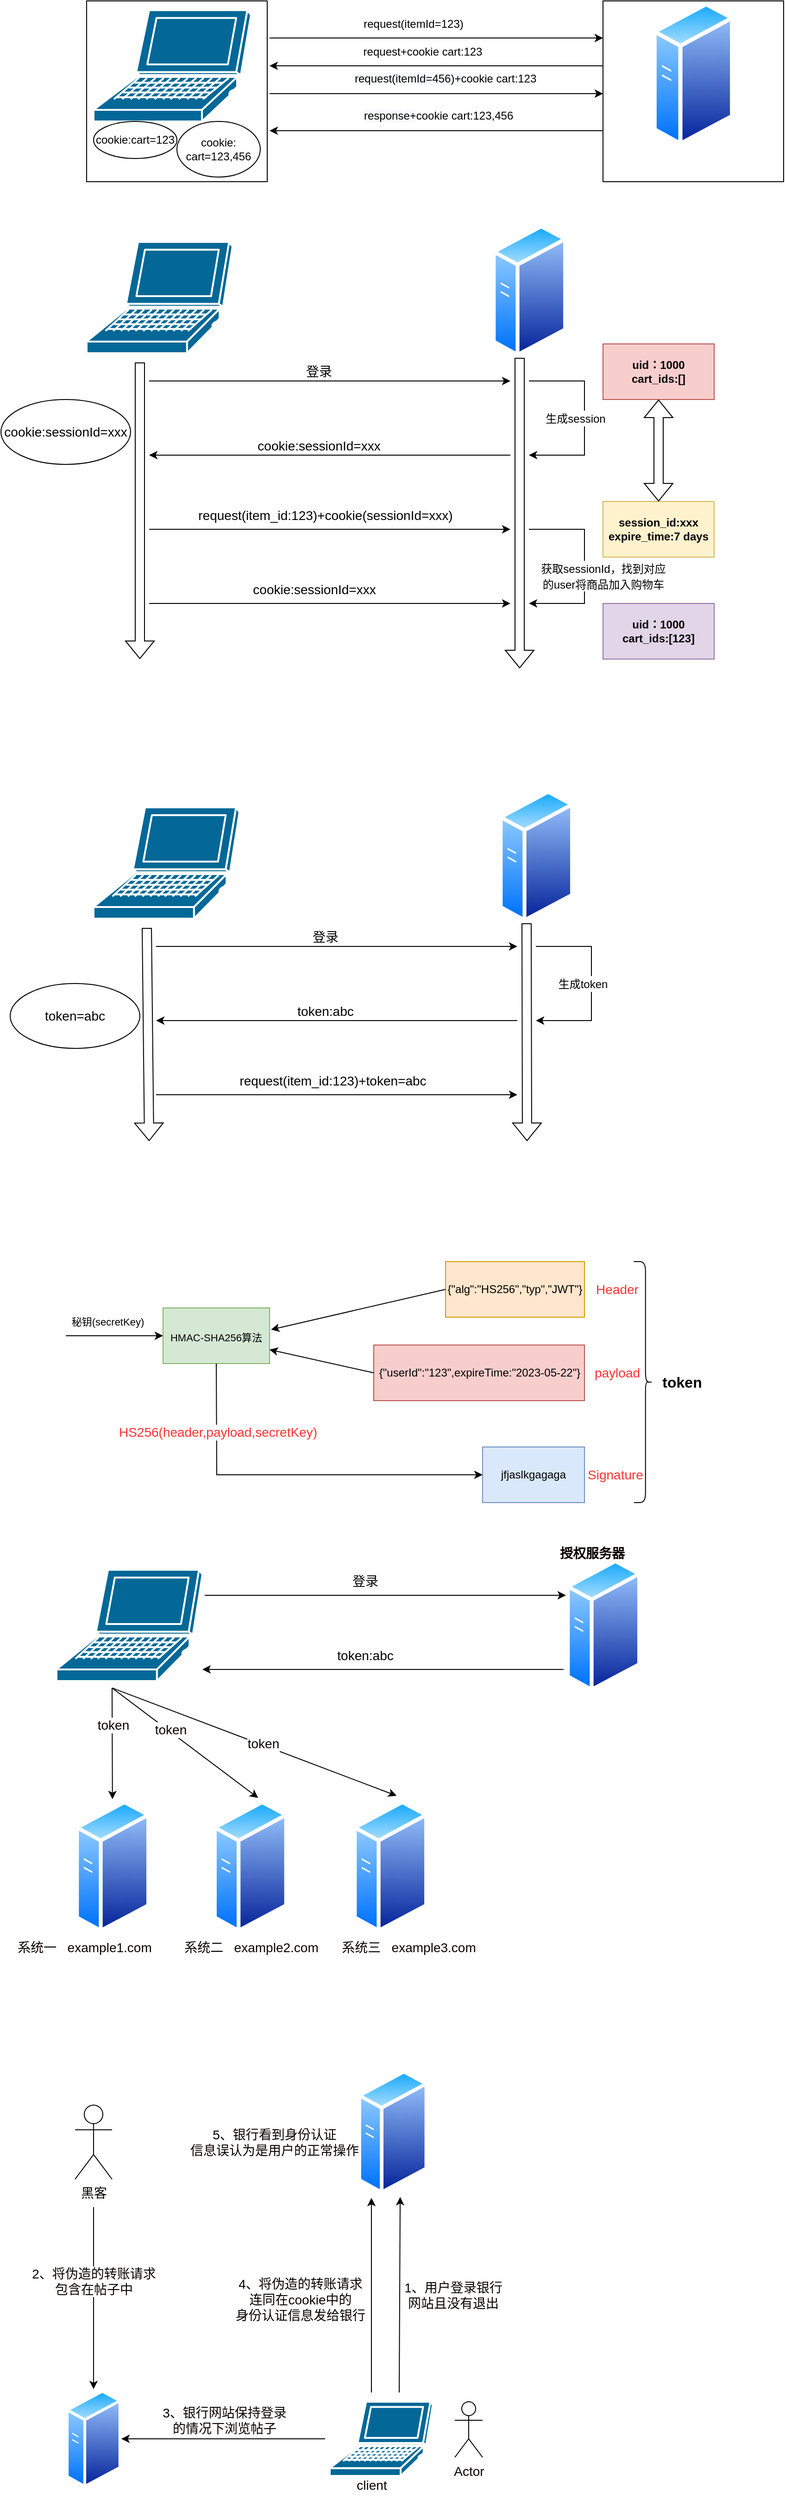 <mxfile version="20.8.3" type="github">
  <diagram id="AxvfqQBkXuLkjV5kiNy3" name="第 1 页">
    <mxGraphModel dx="1004" dy="581" grid="1" gridSize="10" guides="1" tooltips="1" connect="1" arrows="1" fold="1" page="1" pageScale="1" pageWidth="3300" pageHeight="4681" math="0" shadow="0">
      <root>
        <mxCell id="0" />
        <mxCell id="1" parent="0" />
        <mxCell id="vI8mjSYlIr3I6FUI2Gwt-2" value="" style="whiteSpace=wrap;html=1;aspect=fixed;" parent="1" vertex="1">
          <mxGeometry x="1300" y="110" width="195" height="195" as="geometry" />
        </mxCell>
        <mxCell id="vI8mjSYlIr3I6FUI2Gwt-1" value="" style="whiteSpace=wrap;html=1;aspect=fixed;" parent="1" vertex="1">
          <mxGeometry x="742.5" y="110" width="195" height="195" as="geometry" />
        </mxCell>
        <mxCell id="3f_2mbdI85duninYhN_O-1" value="" style="shape=mxgraph.cisco.computers_and_peripherals.laptop;sketch=0;html=1;pointerEvents=1;dashed=0;fillColor=#036897;strokeColor=#ffffff;strokeWidth=2;verticalLabelPosition=bottom;verticalAlign=top;align=center;outlineConnect=0;" parent="1" vertex="1">
          <mxGeometry x="750" y="120" width="170" height="120" as="geometry" />
        </mxCell>
        <mxCell id="3f_2mbdI85duninYhN_O-2" value="" style="aspect=fixed;perimeter=ellipsePerimeter;html=1;align=center;shadow=0;dashed=0;spacingTop=3;image;image=img/lib/active_directory/generic_server.svg;" parent="1" vertex="1">
          <mxGeometry x="1353.4" y="110" width="88.2" height="157.5" as="geometry" />
        </mxCell>
        <mxCell id="3f_2mbdI85duninYhN_O-3" value="" style="endArrow=classic;html=1;rounded=0;" parent="1" edge="1">
          <mxGeometry relative="1" as="geometry">
            <mxPoint x="940" y="150" as="sourcePoint" />
            <mxPoint x="1300" y="150" as="targetPoint" />
          </mxGeometry>
        </mxCell>
        <mxCell id="3f_2mbdI85duninYhN_O-4" value="" style="endArrow=classic;html=1;rounded=0;" parent="1" edge="1">
          <mxGeometry relative="1" as="geometry">
            <mxPoint x="1300" y="180" as="sourcePoint" />
            <mxPoint x="940" y="180" as="targetPoint" />
          </mxGeometry>
        </mxCell>
        <mxCell id="3f_2mbdI85duninYhN_O-5" value="" style="endArrow=classic;html=1;rounded=0;" parent="1" edge="1">
          <mxGeometry relative="1" as="geometry">
            <mxPoint x="940" y="210" as="sourcePoint" />
            <mxPoint x="1300" y="210" as="targetPoint" />
          </mxGeometry>
        </mxCell>
        <mxCell id="3f_2mbdI85duninYhN_O-6" value="" style="endArrow=classic;html=1;rounded=0;exitX=0;exitY=0.718;exitDx=0;exitDy=0;exitPerimeter=0;" parent="1" source="vI8mjSYlIr3I6FUI2Gwt-2" edge="1">
          <mxGeometry relative="1" as="geometry">
            <mxPoint x="1300" y="260" as="sourcePoint" />
            <mxPoint x="940" y="250" as="targetPoint" />
          </mxGeometry>
        </mxCell>
        <mxCell id="3f_2mbdI85duninYhN_O-7" value="request(itemId=123)" style="text;html=1;align=center;verticalAlign=middle;resizable=0;points=[];autosize=1;strokeColor=none;fillColor=none;" parent="1" vertex="1">
          <mxGeometry x="1030" y="120" width="130" height="30" as="geometry" />
        </mxCell>
        <mxCell id="3f_2mbdI85duninYhN_O-8" value="request+cookie cart:123" style="text;html=1;align=center;verticalAlign=middle;resizable=0;points=[];autosize=1;strokeColor=none;fillColor=none;" parent="1" vertex="1">
          <mxGeometry x="1030" y="150" width="150" height="30" as="geometry" />
        </mxCell>
        <mxCell id="3f_2mbdI85duninYhN_O-9" value="&lt;span style=&quot;color: rgb(0, 0, 0); font-family: Helvetica; font-size: 12px; font-style: normal; font-variant-ligatures: normal; font-variant-caps: normal; font-weight: 400; letter-spacing: normal; orphans: 2; text-align: center; text-indent: 0px; text-transform: none; widows: 2; word-spacing: 0px; -webkit-text-stroke-width: 0px; background-color: rgb(248, 249, 250); text-decoration-thickness: initial; text-decoration-style: initial; text-decoration-color: initial; float: none; display: inline !important;&quot;&gt;request(itemId=456)+&lt;/span&gt;&lt;span style=&quot;text-align: center;&quot;&gt;cookie cart:123&lt;/span&gt;" style="text;whiteSpace=wrap;html=1;" parent="1" vertex="1">
          <mxGeometry x="1030" y="180" width="230" height="40" as="geometry" />
        </mxCell>
        <mxCell id="3f_2mbdI85duninYhN_O-10" value="&lt;span style=&quot;color: rgb(0, 0, 0); font-family: Helvetica; font-size: 12px; font-style: normal; font-variant-ligatures: normal; font-variant-caps: normal; font-weight: 400; letter-spacing: normal; orphans: 2; text-align: center; text-indent: 0px; text-transform: none; widows: 2; word-spacing: 0px; -webkit-text-stroke-width: 0px; background-color: rgb(248, 249, 250); text-decoration-thickness: initial; text-decoration-style: initial; text-decoration-color: initial; float: none; display: inline !important;&quot;&gt;response+&lt;/span&gt;&lt;span style=&quot;text-align: center;&quot;&gt;cookie cart:123,456&lt;/span&gt;" style="text;whiteSpace=wrap;html=1;" parent="1" vertex="1">
          <mxGeometry x="1040" y="220" width="230" height="40" as="geometry" />
        </mxCell>
        <mxCell id="vI8mjSYlIr3I6FUI2Gwt-3" value="cookie:cart=123" style="ellipse;whiteSpace=wrap;html=1;" parent="1" vertex="1">
          <mxGeometry x="750" y="240" width="90" height="40" as="geometry" />
        </mxCell>
        <mxCell id="vI8mjSYlIr3I6FUI2Gwt-4" value="cookie:&lt;br&gt;cart=123,456" style="ellipse;whiteSpace=wrap;html=1;" parent="1" vertex="1">
          <mxGeometry x="840" y="240" width="90" height="60" as="geometry" />
        </mxCell>
        <mxCell id="vI8mjSYlIr3I6FUI2Gwt-5" value="" style="shape=mxgraph.cisco.computers_and_peripherals.laptop;sketch=0;html=1;pointerEvents=1;dashed=0;fillColor=#036897;strokeColor=#ffffff;strokeWidth=2;verticalLabelPosition=bottom;verticalAlign=top;align=center;outlineConnect=0;" parent="1" vertex="1">
          <mxGeometry x="742.5" y="370" width="157.5" height="120" as="geometry" />
        </mxCell>
        <mxCell id="vI8mjSYlIr3I6FUI2Gwt-8" value="" style="aspect=fixed;perimeter=ellipsePerimeter;html=1;align=center;shadow=0;dashed=0;spacingTop=3;image;image=img/lib/active_directory/generic_server.svg;" parent="1" vertex="1">
          <mxGeometry x="1180" y="350" width="81.2" height="145" as="geometry" />
        </mxCell>
        <mxCell id="vI8mjSYlIr3I6FUI2Gwt-9" value="" style="shape=flexArrow;endArrow=classic;html=1;rounded=0;" parent="1" edge="1">
          <mxGeometry width="50" height="50" relative="1" as="geometry">
            <mxPoint x="800" y="500" as="sourcePoint" />
            <mxPoint x="800" y="820" as="targetPoint" />
          </mxGeometry>
        </mxCell>
        <mxCell id="vI8mjSYlIr3I6FUI2Gwt-10" value="" style="shape=flexArrow;endArrow=classic;html=1;rounded=0;" parent="1" edge="1">
          <mxGeometry width="50" height="50" relative="1" as="geometry">
            <mxPoint x="1210" y="495" as="sourcePoint" />
            <mxPoint x="1210" y="830" as="targetPoint" />
          </mxGeometry>
        </mxCell>
        <mxCell id="vI8mjSYlIr3I6FUI2Gwt-11" value="" style="endArrow=classic;html=1;rounded=0;" parent="1" edge="1">
          <mxGeometry width="50" height="50" relative="1" as="geometry">
            <mxPoint x="810" y="520" as="sourcePoint" />
            <mxPoint x="1200" y="520" as="targetPoint" />
          </mxGeometry>
        </mxCell>
        <mxCell id="vI8mjSYlIr3I6FUI2Gwt-12" value="&lt;font style=&quot;font-size: 14px;&quot;&gt;登录&lt;/font&gt;" style="text;html=1;align=center;verticalAlign=middle;resizable=0;points=[];autosize=1;strokeColor=none;fillColor=none;" parent="1" vertex="1">
          <mxGeometry x="967.5" y="495" width="50" height="30" as="geometry" />
        </mxCell>
        <mxCell id="vI8mjSYlIr3I6FUI2Gwt-13" value="&lt;b&gt;uid：1000&lt;br&gt;cart_ids:[]&lt;/b&gt;" style="rounded=0;whiteSpace=wrap;html=1;fillColor=#f8cecc;strokeColor=#b85450;" parent="1" vertex="1">
          <mxGeometry x="1300" y="480" width="120" height="60" as="geometry" />
        </mxCell>
        <mxCell id="vI8mjSYlIr3I6FUI2Gwt-14" value="&lt;b&gt;session_id:xxx&lt;br&gt;expire_time:7 days&lt;/b&gt;" style="rounded=0;whiteSpace=wrap;html=1;fillColor=#fff2cc;strokeColor=#d6b656;" parent="1" vertex="1">
          <mxGeometry x="1300" y="650" width="120" height="60" as="geometry" />
        </mxCell>
        <mxCell id="vI8mjSYlIr3I6FUI2Gwt-15" value="" style="shape=flexArrow;endArrow=classic;startArrow=classic;html=1;rounded=0;exitX=0.5;exitY=0;exitDx=0;exitDy=0;entryX=0.5;entryY=1;entryDx=0;entryDy=0;" parent="1" source="vI8mjSYlIr3I6FUI2Gwt-14" target="vI8mjSYlIr3I6FUI2Gwt-13" edge="1">
          <mxGeometry width="100" height="100" relative="1" as="geometry">
            <mxPoint x="1320" y="670" as="sourcePoint" />
            <mxPoint x="1360" y="560" as="targetPoint" />
          </mxGeometry>
        </mxCell>
        <mxCell id="vI8mjSYlIr3I6FUI2Gwt-16" value="" style="endArrow=classic;html=1;rounded=0;" parent="1" edge="1">
          <mxGeometry width="50" height="50" relative="1" as="geometry">
            <mxPoint x="1200" y="600" as="sourcePoint" />
            <mxPoint x="810" y="600" as="targetPoint" />
          </mxGeometry>
        </mxCell>
        <mxCell id="vI8mjSYlIr3I6FUI2Gwt-17" value="&lt;font style=&quot;font-size: 14px;&quot;&gt;cookie:sessionId=xxx&lt;/font&gt;" style="text;html=1;align=center;verticalAlign=middle;resizable=0;points=[];autosize=1;strokeColor=none;fillColor=none;" parent="1" vertex="1">
          <mxGeometry x="912.5" y="575" width="160" height="30" as="geometry" />
        </mxCell>
        <mxCell id="vI8mjSYlIr3I6FUI2Gwt-18" value="cookie:sessionId=xxx" style="ellipse;whiteSpace=wrap;html=1;fontSize=14;" parent="1" vertex="1">
          <mxGeometry x="650" y="540" width="140" height="70" as="geometry" />
        </mxCell>
        <mxCell id="vI8mjSYlIr3I6FUI2Gwt-19" value="" style="endArrow=classic;html=1;rounded=0;fontSize=14;" parent="1" edge="1">
          <mxGeometry width="50" height="50" relative="1" as="geometry">
            <mxPoint x="810" y="680" as="sourcePoint" />
            <mxPoint x="1200" y="680" as="targetPoint" />
          </mxGeometry>
        </mxCell>
        <mxCell id="vI8mjSYlIr3I6FUI2Gwt-20" value="request(item_id:123)+cookie(sessionId=xxx)" style="text;html=1;align=center;verticalAlign=middle;resizable=0;points=[];autosize=1;strokeColor=none;fillColor=none;fontSize=14;" parent="1" vertex="1">
          <mxGeometry x="850" y="650" width="300" height="30" as="geometry" />
        </mxCell>
        <mxCell id="vI8mjSYlIr3I6FUI2Gwt-22" value="" style="endArrow=classic;html=1;rounded=0;fontSize=14;" parent="1" edge="1">
          <mxGeometry width="50" height="50" relative="1" as="geometry">
            <mxPoint x="1220" y="520" as="sourcePoint" />
            <mxPoint x="1220" y="600" as="targetPoint" />
            <Array as="points">
              <mxPoint x="1280" y="520" />
              <mxPoint x="1280" y="600" />
            </Array>
          </mxGeometry>
        </mxCell>
        <mxCell id="vI8mjSYlIr3I6FUI2Gwt-23" value="&lt;font style=&quot;font-size: 12px;&quot;&gt;生成session&lt;/font&gt;" style="edgeLabel;html=1;align=center;verticalAlign=middle;resizable=0;points=[];fontSize=14;" parent="vI8mjSYlIr3I6FUI2Gwt-22" vertex="1" connectable="0">
          <mxGeometry x="0.182" y="3" relative="1" as="geometry">
            <mxPoint x="-13" y="-18" as="offset" />
          </mxGeometry>
        </mxCell>
        <mxCell id="vI8mjSYlIr3I6FUI2Gwt-25" value="" style="endArrow=classic;html=1;rounded=0;fontSize=14;" parent="1" edge="1">
          <mxGeometry width="50" height="50" relative="1" as="geometry">
            <mxPoint x="810" y="760" as="sourcePoint" />
            <mxPoint x="1200" y="760" as="targetPoint" />
          </mxGeometry>
        </mxCell>
        <mxCell id="vI8mjSYlIr3I6FUI2Gwt-26" value="cookie:sessionId=xxx" style="text;html=1;align=center;verticalAlign=middle;resizable=0;points=[];autosize=1;strokeColor=none;fillColor=none;fontSize=14;" parent="1" vertex="1">
          <mxGeometry x="907.5" y="730" width="160" height="30" as="geometry" />
        </mxCell>
        <mxCell id="vI8mjSYlIr3I6FUI2Gwt-27" value="" style="endArrow=classic;html=1;rounded=0;fontSize=14;" parent="1" edge="1">
          <mxGeometry width="50" height="50" relative="1" as="geometry">
            <mxPoint x="1220" y="680" as="sourcePoint" />
            <mxPoint x="1220" y="760" as="targetPoint" />
            <Array as="points">
              <mxPoint x="1280" y="680" />
              <mxPoint x="1280" y="760" />
            </Array>
          </mxGeometry>
        </mxCell>
        <mxCell id="vI8mjSYlIr3I6FUI2Gwt-28" value="&lt;font style=&quot;font-size: 12px;&quot;&gt;获取sessionId，找到对应&lt;br&gt;的user将商品加入购物车&lt;/font&gt;" style="edgeLabel;html=1;align=center;verticalAlign=middle;resizable=0;points=[];fontSize=14;" parent="vI8mjSYlIr3I6FUI2Gwt-27" vertex="1" connectable="0">
          <mxGeometry x="0.182" y="3" relative="1" as="geometry">
            <mxPoint x="17" y="-8" as="offset" />
          </mxGeometry>
        </mxCell>
        <mxCell id="vI8mjSYlIr3I6FUI2Gwt-29" value="&lt;b style=&quot;border-color: var(--border-color);&quot;&gt;uid：1000&lt;br style=&quot;border-color: var(--border-color);&quot;&gt;cart_ids:[123]&lt;/b&gt;" style="rounded=0;whiteSpace=wrap;html=1;fillColor=#e1d5e7;strokeColor=#9673a6;" parent="1" vertex="1">
          <mxGeometry x="1300" y="760" width="120" height="60" as="geometry" />
        </mxCell>
        <mxCell id="amYC__0B2uBA5p-aFP90-1" value="" style="shape=mxgraph.cisco.computers_and_peripherals.laptop;sketch=0;html=1;pointerEvents=1;dashed=0;fillColor=#036897;strokeColor=#ffffff;strokeWidth=2;verticalLabelPosition=bottom;verticalAlign=top;align=center;outlineConnect=0;" vertex="1" parent="1">
          <mxGeometry x="750" y="980" width="157.5" height="120" as="geometry" />
        </mxCell>
        <mxCell id="amYC__0B2uBA5p-aFP90-2" value="" style="aspect=fixed;perimeter=ellipsePerimeter;html=1;align=center;shadow=0;dashed=0;spacingTop=3;image;image=img/lib/active_directory/generic_server.svg;" vertex="1" parent="1">
          <mxGeometry x="1187.5" y="960" width="81.2" height="145" as="geometry" />
        </mxCell>
        <mxCell id="amYC__0B2uBA5p-aFP90-3" value="" style="shape=flexArrow;endArrow=classic;html=1;rounded=0;" edge="1" parent="1">
          <mxGeometry width="50" height="50" relative="1" as="geometry">
            <mxPoint x="807.5" y="1110" as="sourcePoint" />
            <mxPoint x="810" y="1340" as="targetPoint" />
          </mxGeometry>
        </mxCell>
        <mxCell id="amYC__0B2uBA5p-aFP90-4" value="" style="shape=flexArrow;endArrow=classic;html=1;rounded=0;" edge="1" parent="1">
          <mxGeometry width="50" height="50" relative="1" as="geometry">
            <mxPoint x="1217.5" y="1105" as="sourcePoint" />
            <mxPoint x="1218" y="1340" as="targetPoint" />
          </mxGeometry>
        </mxCell>
        <mxCell id="amYC__0B2uBA5p-aFP90-5" value="" style="endArrow=classic;html=1;rounded=0;" edge="1" parent="1">
          <mxGeometry width="50" height="50" relative="1" as="geometry">
            <mxPoint x="817.5" y="1130" as="sourcePoint" />
            <mxPoint x="1207.5" y="1130" as="targetPoint" />
          </mxGeometry>
        </mxCell>
        <mxCell id="amYC__0B2uBA5p-aFP90-6" value="&lt;font style=&quot;font-size: 14px;&quot;&gt;登录&lt;/font&gt;" style="text;html=1;align=center;verticalAlign=middle;resizable=0;points=[];autosize=1;strokeColor=none;fillColor=none;" vertex="1" parent="1">
          <mxGeometry x="975" y="1105" width="50" height="30" as="geometry" />
        </mxCell>
        <mxCell id="amYC__0B2uBA5p-aFP90-10" value="" style="endArrow=classic;html=1;rounded=0;" edge="1" parent="1">
          <mxGeometry width="50" height="50" relative="1" as="geometry">
            <mxPoint x="1207.5" y="1210" as="sourcePoint" />
            <mxPoint x="817.5" y="1210" as="targetPoint" />
          </mxGeometry>
        </mxCell>
        <mxCell id="amYC__0B2uBA5p-aFP90-11" value="&lt;font style=&quot;font-size: 14px;&quot;&gt;token:abc&lt;/font&gt;" style="text;html=1;align=center;verticalAlign=middle;resizable=0;points=[];autosize=1;strokeColor=none;fillColor=none;" vertex="1" parent="1">
          <mxGeometry x="960" y="1185" width="80" height="30" as="geometry" />
        </mxCell>
        <mxCell id="amYC__0B2uBA5p-aFP90-12" value="" style="endArrow=classic;html=1;rounded=0;fontSize=14;" edge="1" parent="1">
          <mxGeometry width="50" height="50" relative="1" as="geometry">
            <mxPoint x="817.5" y="1290" as="sourcePoint" />
            <mxPoint x="1207.5" y="1290" as="targetPoint" />
          </mxGeometry>
        </mxCell>
        <mxCell id="amYC__0B2uBA5p-aFP90-13" value="request(item_id:123)+token=abc" style="text;html=1;align=center;verticalAlign=middle;resizable=0;points=[];autosize=1;strokeColor=none;fillColor=none;fontSize=14;" vertex="1" parent="1">
          <mxGeometry x="892.5" y="1260" width="230" height="30" as="geometry" />
        </mxCell>
        <mxCell id="amYC__0B2uBA5p-aFP90-14" value="" style="endArrow=classic;html=1;rounded=0;fontSize=14;" edge="1" parent="1">
          <mxGeometry width="50" height="50" relative="1" as="geometry">
            <mxPoint x="1227.5" y="1130" as="sourcePoint" />
            <mxPoint x="1227.5" y="1210" as="targetPoint" />
            <Array as="points">
              <mxPoint x="1287.5" y="1130" />
              <mxPoint x="1287.5" y="1210" />
            </Array>
          </mxGeometry>
        </mxCell>
        <mxCell id="amYC__0B2uBA5p-aFP90-15" value="&lt;font style=&quot;font-size: 12px;&quot;&gt;生成token&lt;/font&gt;" style="edgeLabel;html=1;align=center;verticalAlign=middle;resizable=0;points=[];fontSize=14;" vertex="1" connectable="0" parent="amYC__0B2uBA5p-aFP90-14">
          <mxGeometry x="0.182" y="3" relative="1" as="geometry">
            <mxPoint x="-13" y="-18" as="offset" />
          </mxGeometry>
        </mxCell>
        <mxCell id="amYC__0B2uBA5p-aFP90-24" value="token=abc" style="ellipse;whiteSpace=wrap;html=1;fontSize=14;" vertex="1" parent="1">
          <mxGeometry x="660" y="1170" width="140" height="70" as="geometry" />
        </mxCell>
        <mxCell id="amYC__0B2uBA5p-aFP90-25" value="{&quot;alg&quot;:&quot;HS256&quot;,&quot;typ&quot;,&quot;JWT&quot;}" style="rounded=0;whiteSpace=wrap;html=1;fillColor=#ffe6cc;strokeColor=#d79b00;" vertex="1" parent="1">
          <mxGeometry x="1130" y="1470" width="150" height="60" as="geometry" />
        </mxCell>
        <mxCell id="amYC__0B2uBA5p-aFP90-26" value="jfjaslkgagaga" style="rounded=0;whiteSpace=wrap;html=1;fillColor=#dae8fc;strokeColor=#6c8ebf;" vertex="1" parent="1">
          <mxGeometry x="1170" y="1670" width="110" height="60" as="geometry" />
        </mxCell>
        <mxCell id="amYC__0B2uBA5p-aFP90-27" value="{&quot;userId&quot;:&quot;123&quot;,expireTime:&quot;2023-05-22&quot;}" style="rounded=0;whiteSpace=wrap;html=1;fillColor=#f8cecc;strokeColor=#b85450;" vertex="1" parent="1">
          <mxGeometry x="1052.5" y="1560" width="227.5" height="60" as="geometry" />
        </mxCell>
        <mxCell id="amYC__0B2uBA5p-aFP90-29" value="" style="shape=curlyBracket;whiteSpace=wrap;html=1;rounded=1;flipH=1;labelPosition=right;verticalLabelPosition=middle;align=left;verticalAlign=middle;size=0.375;" vertex="1" parent="1">
          <mxGeometry x="1333.4" y="1470" width="20" height="260" as="geometry" />
        </mxCell>
        <mxCell id="amYC__0B2uBA5p-aFP90-34" value="&lt;font style=&quot;font-size: 16px;&quot;&gt;&lt;b&gt;token&lt;/b&gt;&lt;/font&gt;" style="text;html=1;align=center;verticalAlign=middle;resizable=0;points=[];autosize=1;strokeColor=none;fillColor=none;" vertex="1" parent="1">
          <mxGeometry x="1350" y="1585" width="70" height="30" as="geometry" />
        </mxCell>
        <mxCell id="amYC__0B2uBA5p-aFP90-35" value="&lt;font style=&quot;font-size: 11px;&quot;&gt;HMAC-SHA256算法&lt;/font&gt;" style="rounded=0;whiteSpace=wrap;html=1;fontSize=16;fillColor=#d5e8d4;strokeColor=#82b366;" vertex="1" parent="1">
          <mxGeometry x="825" y="1520" width="115" height="60" as="geometry" />
        </mxCell>
        <mxCell id="amYC__0B2uBA5p-aFP90-36" value="" style="endArrow=classic;html=1;rounded=0;fontSize=11;exitX=0;exitY=0.5;exitDx=0;exitDy=0;entryX=1.014;entryY=0.39;entryDx=0;entryDy=0;entryPerimeter=0;" edge="1" parent="1" source="amYC__0B2uBA5p-aFP90-25" target="amYC__0B2uBA5p-aFP90-35">
          <mxGeometry width="50" height="50" relative="1" as="geometry">
            <mxPoint x="980" y="1500" as="sourcePoint" />
            <mxPoint x="1030" y="1450" as="targetPoint" />
          </mxGeometry>
        </mxCell>
        <mxCell id="amYC__0B2uBA5p-aFP90-37" value="" style="endArrow=classic;html=1;rounded=0;fontSize=11;exitX=0;exitY=0.5;exitDx=0;exitDy=0;entryX=1;entryY=0.75;entryDx=0;entryDy=0;" edge="1" parent="1" source="amYC__0B2uBA5p-aFP90-27" target="amYC__0B2uBA5p-aFP90-35">
          <mxGeometry width="50" height="50" relative="1" as="geometry">
            <mxPoint x="950" y="1630" as="sourcePoint" />
            <mxPoint x="940" y="1550" as="targetPoint" />
          </mxGeometry>
        </mxCell>
        <mxCell id="amYC__0B2uBA5p-aFP90-38" value="" style="endArrow=classic;html=1;rounded=0;fontSize=11;entryX=0;entryY=0.5;entryDx=0;entryDy=0;" edge="1" parent="1" target="amYC__0B2uBA5p-aFP90-35">
          <mxGeometry width="50" height="50" relative="1" as="geometry">
            <mxPoint x="720" y="1550" as="sourcePoint" />
            <mxPoint x="770" y="1540" as="targetPoint" />
          </mxGeometry>
        </mxCell>
        <mxCell id="amYC__0B2uBA5p-aFP90-39" value="秘钥(secretKey)" style="text;html=1;align=center;verticalAlign=middle;resizable=0;points=[];autosize=1;strokeColor=none;fillColor=none;fontSize=11;" vertex="1" parent="1">
          <mxGeometry x="710" y="1520" width="110" height="30" as="geometry" />
        </mxCell>
        <mxCell id="amYC__0B2uBA5p-aFP90-40" value="" style="endArrow=classic;html=1;rounded=0;fontSize=11;exitX=0.5;exitY=1;exitDx=0;exitDy=0;entryX=0;entryY=0.5;entryDx=0;entryDy=0;" edge="1" parent="1" source="amYC__0B2uBA5p-aFP90-35" target="amYC__0B2uBA5p-aFP90-26">
          <mxGeometry width="50" height="50" relative="1" as="geometry">
            <mxPoint x="910" y="1680" as="sourcePoint" />
            <mxPoint x="960" y="1630" as="targetPoint" />
            <Array as="points">
              <mxPoint x="883" y="1700" />
            </Array>
          </mxGeometry>
        </mxCell>
        <mxCell id="amYC__0B2uBA5p-aFP90-41" value="&lt;font color=&quot;#ff3333&quot; style=&quot;font-size: 14px;&quot;&gt;HS256(header,payload,secretKey)&lt;/font&gt;" style="edgeLabel;html=1;align=center;verticalAlign=middle;resizable=0;points=[];fontSize=11;" vertex="1" connectable="0" parent="amYC__0B2uBA5p-aFP90-40">
          <mxGeometry x="-0.636" y="1" relative="1" as="geometry">
            <mxPoint as="offset" />
          </mxGeometry>
        </mxCell>
        <mxCell id="amYC__0B2uBA5p-aFP90-42" value="Header" style="text;html=1;align=center;verticalAlign=middle;resizable=0;points=[];autosize=1;strokeColor=none;fillColor=none;fontSize=14;fontColor=#FF3333;" vertex="1" parent="1">
          <mxGeometry x="1280" y="1485" width="70" height="30" as="geometry" />
        </mxCell>
        <mxCell id="amYC__0B2uBA5p-aFP90-43" value="payload" style="text;html=1;align=center;verticalAlign=middle;resizable=0;points=[];autosize=1;strokeColor=none;fillColor=none;fontSize=14;fontColor=#FF3333;" vertex="1" parent="1">
          <mxGeometry x="1280" y="1575" width="70" height="30" as="geometry" />
        </mxCell>
        <mxCell id="amYC__0B2uBA5p-aFP90-44" value="Signature" style="text;html=1;align=center;verticalAlign=middle;resizable=0;points=[];autosize=1;strokeColor=none;fillColor=none;fontSize=14;fontColor=#FF3333;" vertex="1" parent="1">
          <mxGeometry x="1273.4" y="1685" width="80" height="30" as="geometry" />
        </mxCell>
        <mxCell id="amYC__0B2uBA5p-aFP90-45" value="" style="shape=mxgraph.cisco.computers_and_peripherals.laptop;sketch=0;html=1;pointerEvents=1;dashed=0;fillColor=#036897;strokeColor=#ffffff;strokeWidth=2;verticalLabelPosition=bottom;verticalAlign=top;align=center;outlineConnect=0;" vertex="1" parent="1">
          <mxGeometry x="710" y="1802.5" width="157.5" height="120" as="geometry" />
        </mxCell>
        <mxCell id="amYC__0B2uBA5p-aFP90-46" value="" style="aspect=fixed;perimeter=ellipsePerimeter;html=1;align=center;shadow=0;dashed=0;spacingTop=3;image;image=img/lib/active_directory/generic_server.svg;" vertex="1" parent="1">
          <mxGeometry x="1260" y="1790" width="81.2" height="145" as="geometry" />
        </mxCell>
        <mxCell id="amYC__0B2uBA5p-aFP90-49" value="" style="endArrow=classic;html=1;rounded=0;" edge="1" parent="1">
          <mxGeometry width="50" height="50" relative="1" as="geometry">
            <mxPoint x="870" y="1830" as="sourcePoint" />
            <mxPoint x="1260" y="1830" as="targetPoint" />
          </mxGeometry>
        </mxCell>
        <mxCell id="amYC__0B2uBA5p-aFP90-50" value="&lt;font style=&quot;font-size: 14px;&quot;&gt;登录&lt;/font&gt;" style="text;html=1;align=center;verticalAlign=middle;resizable=0;points=[];autosize=1;strokeColor=none;fillColor=none;" vertex="1" parent="1">
          <mxGeometry x="1017.5" y="1800" width="50" height="30" as="geometry" />
        </mxCell>
        <mxCell id="amYC__0B2uBA5p-aFP90-51" value="" style="endArrow=classic;html=1;rounded=0;" edge="1" parent="1">
          <mxGeometry width="50" height="50" relative="1" as="geometry">
            <mxPoint x="1257.5" y="1910" as="sourcePoint" />
            <mxPoint x="867.5" y="1910" as="targetPoint" />
          </mxGeometry>
        </mxCell>
        <mxCell id="amYC__0B2uBA5p-aFP90-52" value="&lt;font style=&quot;font-size: 14px;&quot;&gt;token:abc&lt;/font&gt;" style="text;html=1;align=center;verticalAlign=middle;resizable=0;points=[];autosize=1;strokeColor=none;fillColor=none;" vertex="1" parent="1">
          <mxGeometry x="1002.5" y="1880" width="80" height="30" as="geometry" />
        </mxCell>
        <mxCell id="amYC__0B2uBA5p-aFP90-53" value="" style="endArrow=classic;html=1;rounded=0;fontSize=14;exitX=0.381;exitY=1.063;exitDx=0;exitDy=0;exitPerimeter=0;" edge="1" parent="1" source="amYC__0B2uBA5p-aFP90-45" target="amYC__0B2uBA5p-aFP90-61">
          <mxGeometry width="50" height="50" relative="1" as="geometry">
            <mxPoint x="820" y="1950" as="sourcePoint" />
            <mxPoint x="1234" y="2120" as="targetPoint" />
          </mxGeometry>
        </mxCell>
        <mxCell id="amYC__0B2uBA5p-aFP90-64" value="token" style="edgeLabel;html=1;align=center;verticalAlign=middle;resizable=0;points=[];fontSize=14;fontColor=#0a0000;" vertex="1" connectable="0" parent="amYC__0B2uBA5p-aFP90-53">
          <mxGeometry x="-0.334" y="1" relative="1" as="geometry">
            <mxPoint as="offset" />
          </mxGeometry>
        </mxCell>
        <mxCell id="amYC__0B2uBA5p-aFP90-58" value="&lt;font color=&quot;#0a0000&quot;&gt;&lt;b&gt;授权服务器&lt;/b&gt;&lt;/font&gt;" style="text;html=1;align=center;verticalAlign=middle;resizable=0;points=[];autosize=1;strokeColor=none;fillColor=none;fontSize=14;fontColor=#FF3333;" vertex="1" parent="1">
          <mxGeometry x="1243.4" y="1770" width="90" height="30" as="geometry" />
        </mxCell>
        <mxCell id="amYC__0B2uBA5p-aFP90-59" value="" style="aspect=fixed;perimeter=ellipsePerimeter;html=1;align=center;shadow=0;dashed=0;spacingTop=3;image;image=img/lib/active_directory/generic_server.svg;" vertex="1" parent="1">
          <mxGeometry x="1030.0" y="2050" width="81.2" height="145" as="geometry" />
        </mxCell>
        <mxCell id="amYC__0B2uBA5p-aFP90-60" value="" style="aspect=fixed;perimeter=ellipsePerimeter;html=1;align=center;shadow=0;dashed=0;spacingTop=3;image;image=img/lib/active_directory/generic_server.svg;" vertex="1" parent="1">
          <mxGeometry x="878.8" y="2050" width="81.2" height="145" as="geometry" />
        </mxCell>
        <mxCell id="amYC__0B2uBA5p-aFP90-61" value="" style="aspect=fixed;perimeter=ellipsePerimeter;html=1;align=center;shadow=0;dashed=0;spacingTop=3;image;image=img/lib/active_directory/generic_server.svg;" vertex="1" parent="1">
          <mxGeometry x="730" y="2050" width="81.2" height="145" as="geometry" />
        </mxCell>
        <mxCell id="amYC__0B2uBA5p-aFP90-62" value="" style="endArrow=classic;html=1;rounded=0;fontSize=14;entryX=0.602;entryY=-0.01;entryDx=0;entryDy=0;entryPerimeter=0;" edge="1" parent="1" target="amYC__0B2uBA5p-aFP90-60">
          <mxGeometry width="50" height="50" relative="1" as="geometry">
            <mxPoint x="770" y="1930" as="sourcePoint" />
            <mxPoint x="780.6" y="2060" as="targetPoint" />
          </mxGeometry>
        </mxCell>
        <mxCell id="amYC__0B2uBA5p-aFP90-65" value="token" style="edgeLabel;html=1;align=center;verticalAlign=middle;resizable=0;points=[];fontSize=14;fontColor=#0a0000;" vertex="1" connectable="0" parent="amYC__0B2uBA5p-aFP90-62">
          <mxGeometry x="-0.219" y="2" relative="1" as="geometry">
            <mxPoint as="offset" />
          </mxGeometry>
        </mxCell>
        <mxCell id="amYC__0B2uBA5p-aFP90-63" value="" style="endArrow=classic;html=1;rounded=0;fontSize=14;entryX=0.581;entryY=-0.026;entryDx=0;entryDy=0;entryPerimeter=0;" edge="1" parent="1" target="amYC__0B2uBA5p-aFP90-59">
          <mxGeometry width="50" height="50" relative="1" as="geometry">
            <mxPoint x="770" y="1930" as="sourcePoint" />
            <mxPoint x="790.6" y="2070" as="targetPoint" />
          </mxGeometry>
        </mxCell>
        <mxCell id="amYC__0B2uBA5p-aFP90-66" value="token" style="edgeLabel;html=1;align=center;verticalAlign=middle;resizable=0;points=[];fontSize=14;fontColor=#0a0000;" vertex="1" connectable="0" parent="amYC__0B2uBA5p-aFP90-63">
          <mxGeometry x="0.053" y="2" relative="1" as="geometry">
            <mxPoint as="offset" />
          </mxGeometry>
        </mxCell>
        <mxCell id="amYC__0B2uBA5p-aFP90-67" value="系统一&amp;nbsp; &amp;nbsp;example1.com" style="text;html=1;align=center;verticalAlign=middle;resizable=0;points=[];autosize=1;strokeColor=none;fillColor=none;fontSize=14;fontColor=#0a0000;" vertex="1" parent="1">
          <mxGeometry x="655" y="2195" width="170" height="30" as="geometry" />
        </mxCell>
        <mxCell id="amYC__0B2uBA5p-aFP90-68" value="系统二&amp;nbsp; &amp;nbsp;example2.com" style="text;html=1;align=center;verticalAlign=middle;resizable=0;points=[];autosize=1;strokeColor=none;fillColor=none;fontSize=14;fontColor=#0a0000;" vertex="1" parent="1">
          <mxGeometry x="835" y="2195" width="170" height="30" as="geometry" />
        </mxCell>
        <mxCell id="amYC__0B2uBA5p-aFP90-69" value="系统三&amp;nbsp; &amp;nbsp;example3.com" style="text;html=1;align=center;verticalAlign=middle;resizable=0;points=[];autosize=1;strokeColor=none;fillColor=none;fontSize=14;fontColor=#0a0000;" vertex="1" parent="1">
          <mxGeometry x="1005" y="2195" width="170" height="30" as="geometry" />
        </mxCell>
        <mxCell id="amYC__0B2uBA5p-aFP90-71" value="Actor" style="shape=umlActor;verticalLabelPosition=bottom;verticalAlign=top;html=1;outlineConnect=0;fontSize=14;fontColor=#0a0000;" vertex="1" parent="1">
          <mxGeometry x="1140" y="2700" width="30" height="60" as="geometry" />
        </mxCell>
        <mxCell id="amYC__0B2uBA5p-aFP90-72" value="" style="shape=mxgraph.cisco.computers_and_peripherals.laptop;sketch=0;html=1;pointerEvents=1;dashed=0;fillColor=#036897;strokeColor=#ffffff;strokeWidth=2;verticalLabelPosition=bottom;verticalAlign=top;align=center;outlineConnect=0;" vertex="1" parent="1">
          <mxGeometry x="1005" y="2700" width="111.2" height="80" as="geometry" />
        </mxCell>
        <mxCell id="amYC__0B2uBA5p-aFP90-73" value="client" style="text;html=1;align=center;verticalAlign=middle;resizable=0;points=[];autosize=1;strokeColor=none;fillColor=none;fontSize=14;fontColor=#0a0000;" vertex="1" parent="1">
          <mxGeometry x="1020" y="2775" width="60" height="30" as="geometry" />
        </mxCell>
        <mxCell id="amYC__0B2uBA5p-aFP90-74" value="" style="aspect=fixed;perimeter=ellipsePerimeter;html=1;align=center;shadow=0;dashed=0;spacingTop=3;image;image=img/lib/active_directory/generic_server.svg;" vertex="1" parent="1">
          <mxGeometry x="720" y="2686.43" width="60" height="107.14" as="geometry" />
        </mxCell>
        <mxCell id="amYC__0B2uBA5p-aFP90-75" value="" style="aspect=fixed;perimeter=ellipsePerimeter;html=1;align=center;shadow=0;dashed=0;spacingTop=3;image;image=img/lib/active_directory/generic_server.svg;" vertex="1" parent="1">
          <mxGeometry x="1035" y="2341" width="76.2" height="136.07" as="geometry" />
        </mxCell>
        <mxCell id="amYC__0B2uBA5p-aFP90-76" value="" style="endArrow=classic;html=1;rounded=0;fontSize=14;fontColor=#0a0000;entryX=0.604;entryY=1.015;entryDx=0;entryDy=0;entryPerimeter=0;" edge="1" parent="1" target="amYC__0B2uBA5p-aFP90-75">
          <mxGeometry width="50" height="50" relative="1" as="geometry">
            <mxPoint x="1080" y="2690" as="sourcePoint" />
            <mxPoint x="1080" y="2620" as="targetPoint" />
          </mxGeometry>
        </mxCell>
        <mxCell id="amYC__0B2uBA5p-aFP90-77" value="1、用户登录银行&lt;br&gt;网站且没有退出" style="text;html=1;align=center;verticalAlign=middle;resizable=0;points=[];autosize=1;strokeColor=none;fillColor=none;fontSize=14;fontColor=#0a0000;" vertex="1" parent="1">
          <mxGeometry x="1072.5" y="2560" width="130" height="50" as="geometry" />
        </mxCell>
        <mxCell id="amYC__0B2uBA5p-aFP90-78" value="黑客" style="shape=umlActor;verticalLabelPosition=bottom;verticalAlign=top;html=1;outlineConnect=0;fontSize=14;fontColor=#0a0000;" vertex="1" parent="1">
          <mxGeometry x="730" y="2380" width="40" height="80" as="geometry" />
        </mxCell>
        <mxCell id="amYC__0B2uBA5p-aFP90-79" value="" style="endArrow=classic;html=1;rounded=0;fontSize=14;fontColor=#0a0000;" edge="1" parent="1" target="amYC__0B2uBA5p-aFP90-74">
          <mxGeometry width="50" height="50" relative="1" as="geometry">
            <mxPoint x="750" y="2490" as="sourcePoint" />
            <mxPoint x="810" y="2530" as="targetPoint" />
          </mxGeometry>
        </mxCell>
        <mxCell id="amYC__0B2uBA5p-aFP90-80" value="2、将伪造的转账请求&lt;br&gt;包含在帖子中" style="edgeLabel;html=1;align=center;verticalAlign=middle;resizable=0;points=[];fontSize=14;fontColor=#0a0000;" vertex="1" connectable="0" parent="amYC__0B2uBA5p-aFP90-79">
          <mxGeometry x="-0.499" relative="1" as="geometry">
            <mxPoint y="31" as="offset" />
          </mxGeometry>
        </mxCell>
        <mxCell id="amYC__0B2uBA5p-aFP90-81" value="" style="endArrow=classic;html=1;rounded=0;fontSize=14;fontColor=#0a0000;" edge="1" parent="1" target="amYC__0B2uBA5p-aFP90-74">
          <mxGeometry width="50" height="50" relative="1" as="geometry">
            <mxPoint x="1000" y="2740" as="sourcePoint" />
            <mxPoint x="910" y="2660" as="targetPoint" />
          </mxGeometry>
        </mxCell>
        <mxCell id="amYC__0B2uBA5p-aFP90-82" value="3、银行网站保持登录&lt;br&gt;的情况下浏览帖子" style="text;html=1;align=center;verticalAlign=middle;resizable=0;points=[];autosize=1;strokeColor=none;fillColor=none;fontSize=14;fontColor=#0a0000;" vertex="1" parent="1">
          <mxGeometry x="811.2" y="2695" width="160" height="50" as="geometry" />
        </mxCell>
        <mxCell id="amYC__0B2uBA5p-aFP90-83" value="" style="endArrow=classic;html=1;rounded=0;fontSize=14;fontColor=#0a0000;" edge="1" parent="1">
          <mxGeometry width="50" height="50" relative="1" as="geometry">
            <mxPoint x="1050" y="2690" as="sourcePoint" />
            <mxPoint x="1050" y="2480" as="targetPoint" />
          </mxGeometry>
        </mxCell>
        <mxCell id="amYC__0B2uBA5p-aFP90-84" value="4、将伪造的转账请求&lt;br&gt;连同在cookie中的&lt;br&gt;身份认证信息发给银行" style="text;html=1;align=center;verticalAlign=middle;resizable=0;points=[];autosize=1;strokeColor=none;fillColor=none;fontSize=14;fontColor=#0a0000;" vertex="1" parent="1">
          <mxGeometry x="892.5" y="2560" width="160" height="60" as="geometry" />
        </mxCell>
        <mxCell id="amYC__0B2uBA5p-aFP90-85" value="5、银行看到身份认证&lt;br&gt;信息误认为是用户的正常操作" style="text;html=1;align=center;verticalAlign=middle;resizable=0;points=[];autosize=1;strokeColor=none;fillColor=none;fontSize=14;fontColor=#0a0000;" vertex="1" parent="1">
          <mxGeometry x="840" y="2395" width="210" height="50" as="geometry" />
        </mxCell>
      </root>
    </mxGraphModel>
  </diagram>
</mxfile>
